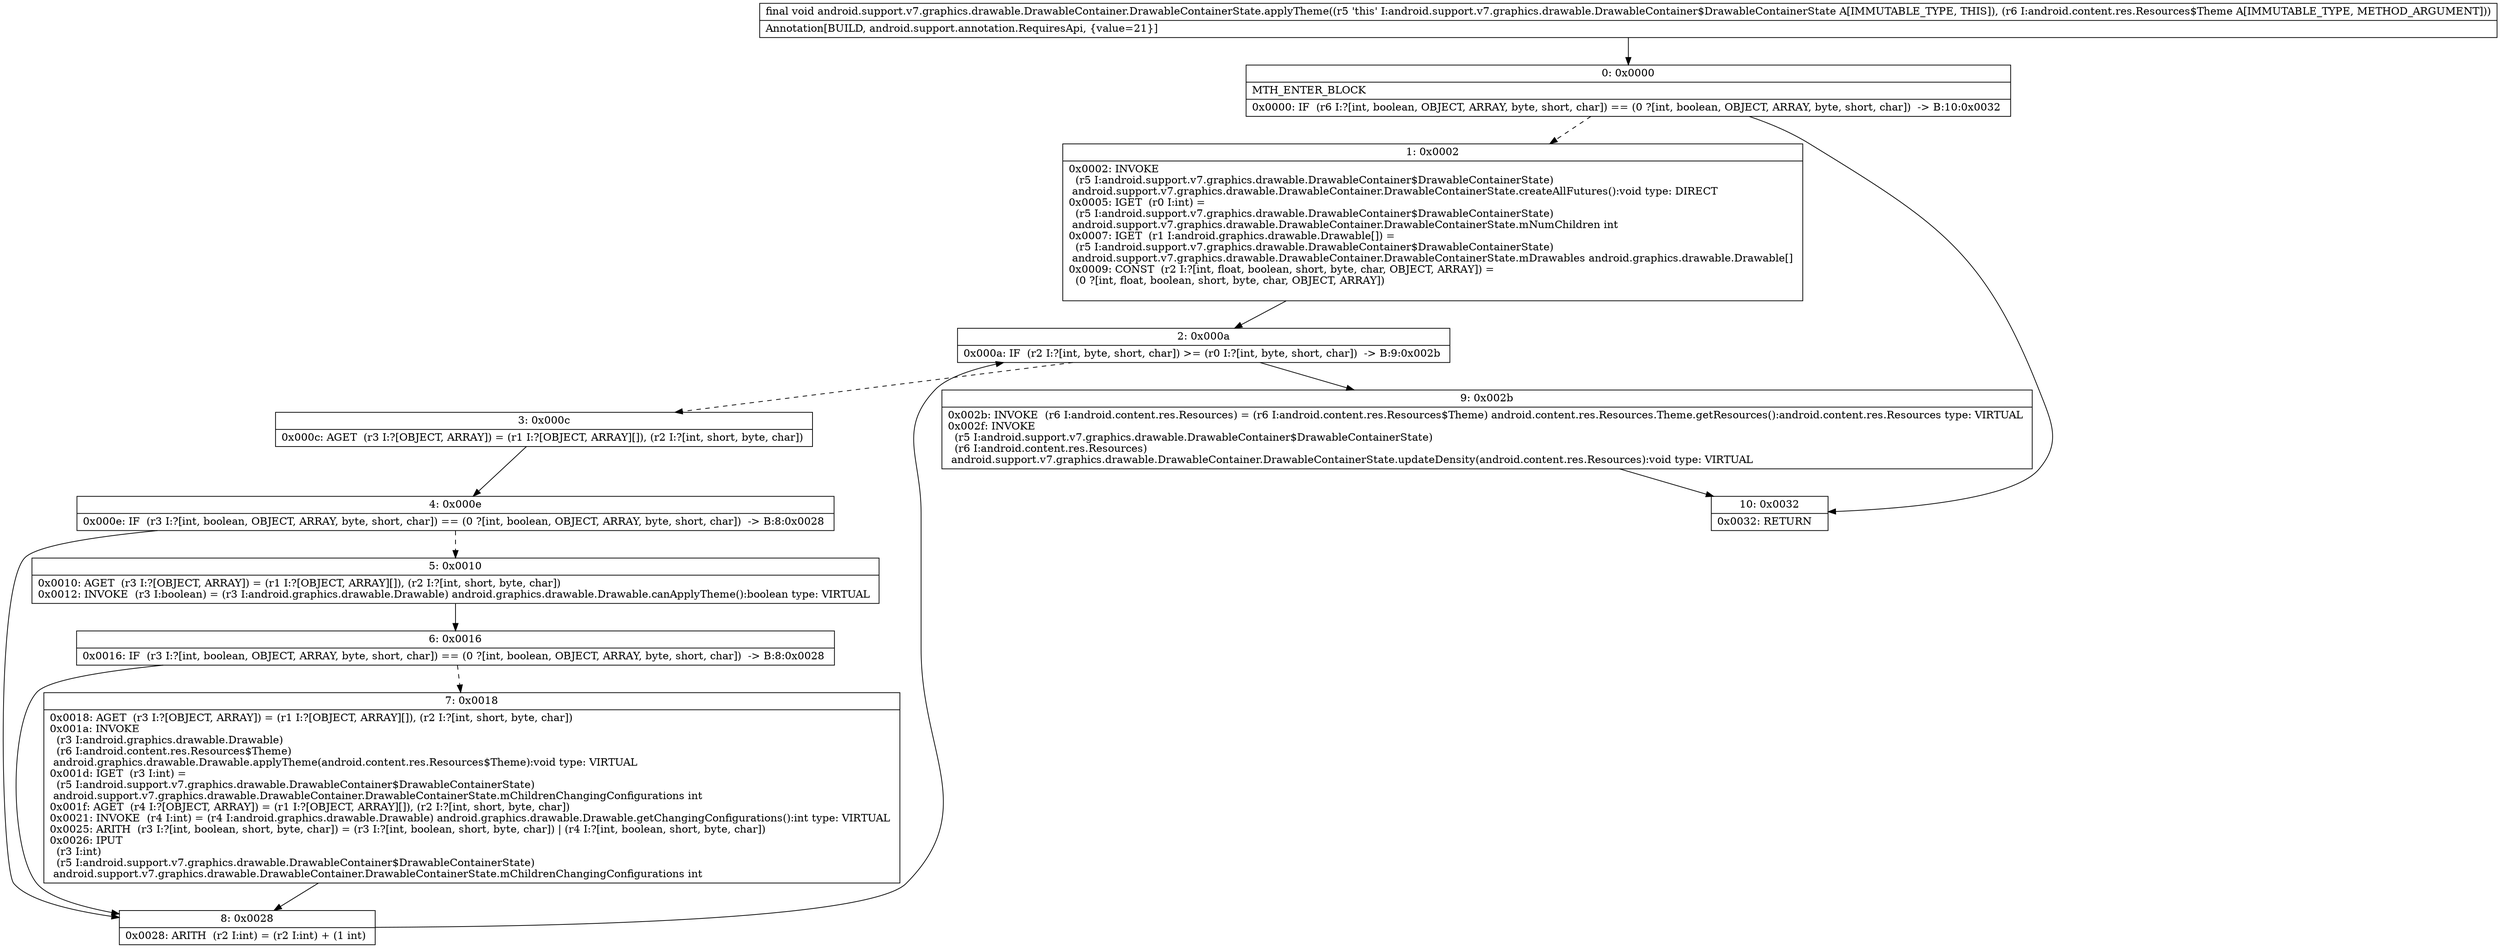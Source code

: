 digraph "CFG forandroid.support.v7.graphics.drawable.DrawableContainer.DrawableContainerState.applyTheme(Landroid\/content\/res\/Resources$Theme;)V" {
Node_0 [shape=record,label="{0\:\ 0x0000|MTH_ENTER_BLOCK\l|0x0000: IF  (r6 I:?[int, boolean, OBJECT, ARRAY, byte, short, char]) == (0 ?[int, boolean, OBJECT, ARRAY, byte, short, char])  \-\> B:10:0x0032 \l}"];
Node_1 [shape=record,label="{1\:\ 0x0002|0x0002: INVOKE  \l  (r5 I:android.support.v7.graphics.drawable.DrawableContainer$DrawableContainerState)\l android.support.v7.graphics.drawable.DrawableContainer.DrawableContainerState.createAllFutures():void type: DIRECT \l0x0005: IGET  (r0 I:int) = \l  (r5 I:android.support.v7.graphics.drawable.DrawableContainer$DrawableContainerState)\l android.support.v7.graphics.drawable.DrawableContainer.DrawableContainerState.mNumChildren int \l0x0007: IGET  (r1 I:android.graphics.drawable.Drawable[]) = \l  (r5 I:android.support.v7.graphics.drawable.DrawableContainer$DrawableContainerState)\l android.support.v7.graphics.drawable.DrawableContainer.DrawableContainerState.mDrawables android.graphics.drawable.Drawable[] \l0x0009: CONST  (r2 I:?[int, float, boolean, short, byte, char, OBJECT, ARRAY]) = \l  (0 ?[int, float, boolean, short, byte, char, OBJECT, ARRAY])\l \l}"];
Node_2 [shape=record,label="{2\:\ 0x000a|0x000a: IF  (r2 I:?[int, byte, short, char]) \>= (r0 I:?[int, byte, short, char])  \-\> B:9:0x002b \l}"];
Node_3 [shape=record,label="{3\:\ 0x000c|0x000c: AGET  (r3 I:?[OBJECT, ARRAY]) = (r1 I:?[OBJECT, ARRAY][]), (r2 I:?[int, short, byte, char]) \l}"];
Node_4 [shape=record,label="{4\:\ 0x000e|0x000e: IF  (r3 I:?[int, boolean, OBJECT, ARRAY, byte, short, char]) == (0 ?[int, boolean, OBJECT, ARRAY, byte, short, char])  \-\> B:8:0x0028 \l}"];
Node_5 [shape=record,label="{5\:\ 0x0010|0x0010: AGET  (r3 I:?[OBJECT, ARRAY]) = (r1 I:?[OBJECT, ARRAY][]), (r2 I:?[int, short, byte, char]) \l0x0012: INVOKE  (r3 I:boolean) = (r3 I:android.graphics.drawable.Drawable) android.graphics.drawable.Drawable.canApplyTheme():boolean type: VIRTUAL \l}"];
Node_6 [shape=record,label="{6\:\ 0x0016|0x0016: IF  (r3 I:?[int, boolean, OBJECT, ARRAY, byte, short, char]) == (0 ?[int, boolean, OBJECT, ARRAY, byte, short, char])  \-\> B:8:0x0028 \l}"];
Node_7 [shape=record,label="{7\:\ 0x0018|0x0018: AGET  (r3 I:?[OBJECT, ARRAY]) = (r1 I:?[OBJECT, ARRAY][]), (r2 I:?[int, short, byte, char]) \l0x001a: INVOKE  \l  (r3 I:android.graphics.drawable.Drawable)\l  (r6 I:android.content.res.Resources$Theme)\l android.graphics.drawable.Drawable.applyTheme(android.content.res.Resources$Theme):void type: VIRTUAL \l0x001d: IGET  (r3 I:int) = \l  (r5 I:android.support.v7.graphics.drawable.DrawableContainer$DrawableContainerState)\l android.support.v7.graphics.drawable.DrawableContainer.DrawableContainerState.mChildrenChangingConfigurations int \l0x001f: AGET  (r4 I:?[OBJECT, ARRAY]) = (r1 I:?[OBJECT, ARRAY][]), (r2 I:?[int, short, byte, char]) \l0x0021: INVOKE  (r4 I:int) = (r4 I:android.graphics.drawable.Drawable) android.graphics.drawable.Drawable.getChangingConfigurations():int type: VIRTUAL \l0x0025: ARITH  (r3 I:?[int, boolean, short, byte, char]) = (r3 I:?[int, boolean, short, byte, char]) \| (r4 I:?[int, boolean, short, byte, char]) \l0x0026: IPUT  \l  (r3 I:int)\l  (r5 I:android.support.v7.graphics.drawable.DrawableContainer$DrawableContainerState)\l android.support.v7.graphics.drawable.DrawableContainer.DrawableContainerState.mChildrenChangingConfigurations int \l}"];
Node_8 [shape=record,label="{8\:\ 0x0028|0x0028: ARITH  (r2 I:int) = (r2 I:int) + (1 int) \l}"];
Node_9 [shape=record,label="{9\:\ 0x002b|0x002b: INVOKE  (r6 I:android.content.res.Resources) = (r6 I:android.content.res.Resources$Theme) android.content.res.Resources.Theme.getResources():android.content.res.Resources type: VIRTUAL \l0x002f: INVOKE  \l  (r5 I:android.support.v7.graphics.drawable.DrawableContainer$DrawableContainerState)\l  (r6 I:android.content.res.Resources)\l android.support.v7.graphics.drawable.DrawableContainer.DrawableContainerState.updateDensity(android.content.res.Resources):void type: VIRTUAL \l}"];
Node_10 [shape=record,label="{10\:\ 0x0032|0x0032: RETURN   \l}"];
MethodNode[shape=record,label="{final void android.support.v7.graphics.drawable.DrawableContainer.DrawableContainerState.applyTheme((r5 'this' I:android.support.v7.graphics.drawable.DrawableContainer$DrawableContainerState A[IMMUTABLE_TYPE, THIS]), (r6 I:android.content.res.Resources$Theme A[IMMUTABLE_TYPE, METHOD_ARGUMENT]))  | Annotation[BUILD, android.support.annotation.RequiresApi, \{value=21\}]\l}"];
MethodNode -> Node_0;
Node_0 -> Node_1[style=dashed];
Node_0 -> Node_10;
Node_1 -> Node_2;
Node_2 -> Node_3[style=dashed];
Node_2 -> Node_9;
Node_3 -> Node_4;
Node_4 -> Node_5[style=dashed];
Node_4 -> Node_8;
Node_5 -> Node_6;
Node_6 -> Node_7[style=dashed];
Node_6 -> Node_8;
Node_7 -> Node_8;
Node_8 -> Node_2;
Node_9 -> Node_10;
}

